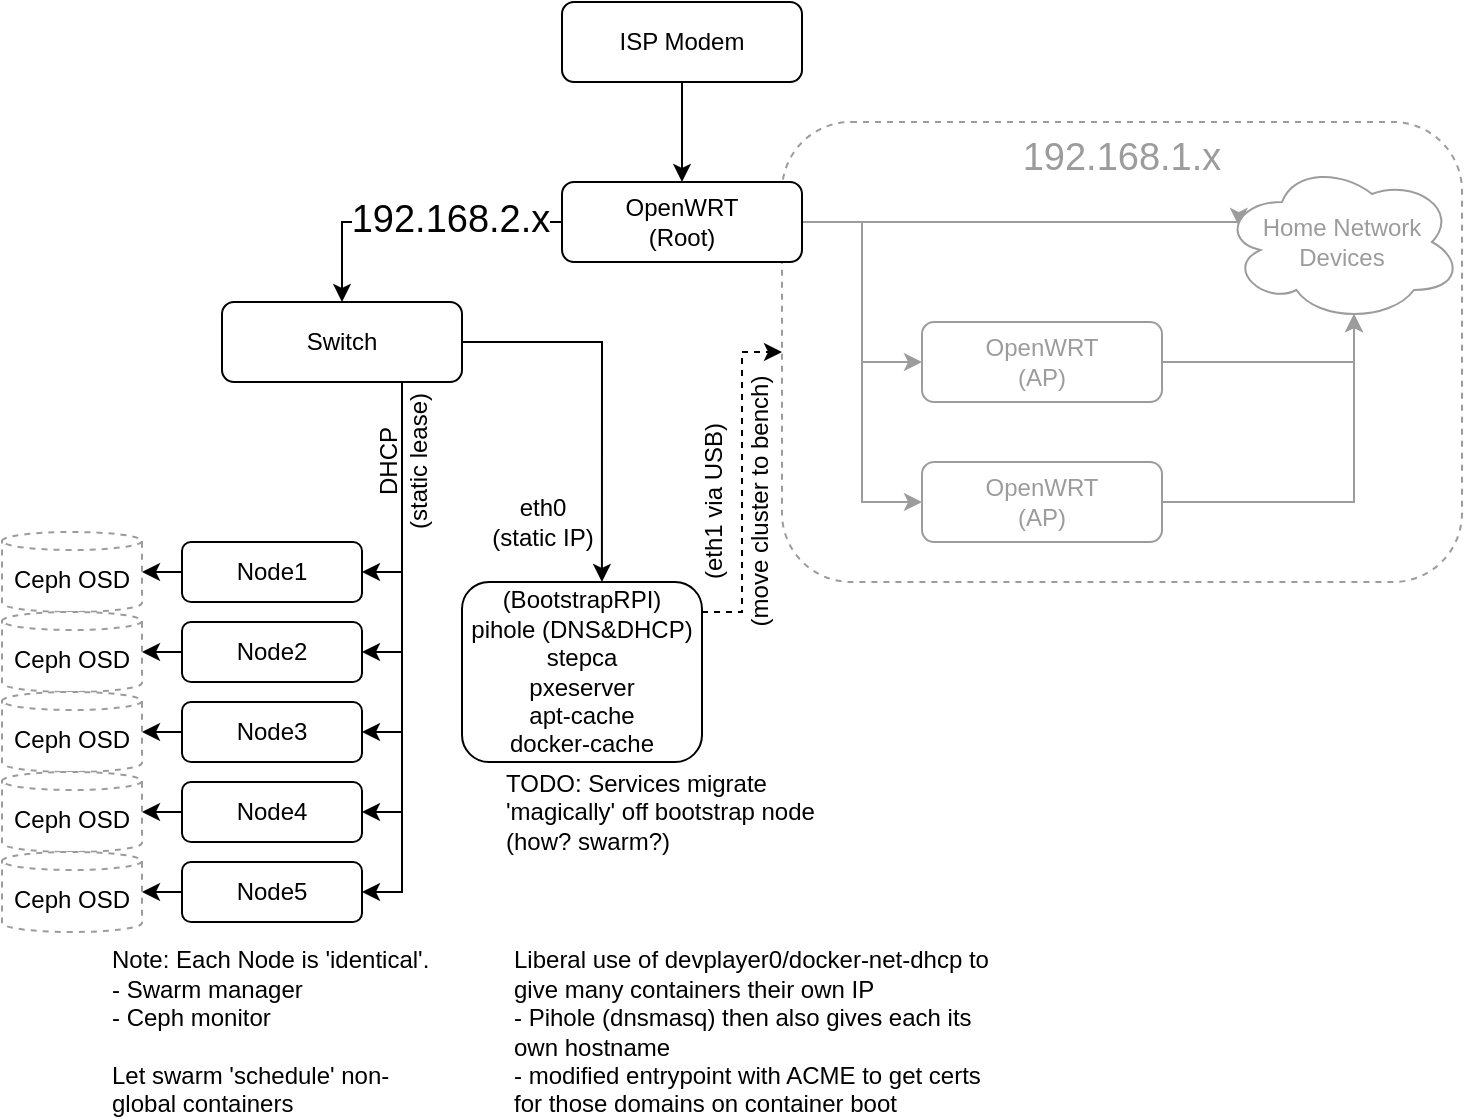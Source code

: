 <mxfile version="20.8.16" type="device"><diagram name="Page-1" id="9A-xRlayf-j3tVX1UPTP"><mxGraphModel dx="954" dy="674" grid="0" gridSize="10" guides="1" tooltips="1" connect="1" arrows="1" fold="1" page="1" pageScale="1" pageWidth="850" pageHeight="1100" math="0" shadow="0"><root><mxCell id="0"/><mxCell id="1" parent="0"/><mxCell id="NycsXMfxMbo0dUTIEvEJ-13" value="&lt;font style=&quot;font-size: 19px;&quot;&gt;192.168.1.x&lt;/font&gt;" style="rounded=1;whiteSpace=wrap;html=1;verticalAlign=top;dashed=1;fontColor=#9C9C9C;strokeColor=#9C9C9C;" vertex="1" parent="1"><mxGeometry x="440" y="180" width="340" height="230" as="geometry"/></mxCell><mxCell id="NycsXMfxMbo0dUTIEvEJ-8" style="edgeStyle=orthogonalEdgeStyle;rounded=0;orthogonalLoop=1;jettySize=auto;html=1;entryX=0;entryY=0.5;entryDx=0;entryDy=0;fontColor=#9C9C9C;strokeColor=#9C9C9C;" edge="1" parent="1" source="NycsXMfxMbo0dUTIEvEJ-1" target="NycsXMfxMbo0dUTIEvEJ-6"><mxGeometry relative="1" as="geometry"/></mxCell><mxCell id="NycsXMfxMbo0dUTIEvEJ-9" style="edgeStyle=orthogonalEdgeStyle;rounded=0;orthogonalLoop=1;jettySize=auto;html=1;entryX=0;entryY=0.5;entryDx=0;entryDy=0;fontColor=#9C9C9C;strokeColor=#9C9C9C;" edge="1" parent="1" source="NycsXMfxMbo0dUTIEvEJ-1" target="NycsXMfxMbo0dUTIEvEJ-5"><mxGeometry relative="1" as="geometry"/></mxCell><mxCell id="NycsXMfxMbo0dUTIEvEJ-12" style="edgeStyle=orthogonalEdgeStyle;rounded=0;orthogonalLoop=1;jettySize=auto;html=1;entryX=0.07;entryY=0.4;entryDx=0;entryDy=0;entryPerimeter=0;fontColor=#9C9C9C;strokeColor=#9C9C9C;" edge="1" parent="1" source="NycsXMfxMbo0dUTIEvEJ-1" target="NycsXMfxMbo0dUTIEvEJ-7"><mxGeometry relative="1" as="geometry"><Array as="points"><mxPoint x="668" y="230"/></Array></mxGeometry></mxCell><mxCell id="NycsXMfxMbo0dUTIEvEJ-16" style="edgeStyle=orthogonalEdgeStyle;rounded=0;orthogonalLoop=1;jettySize=auto;html=1;fontSize=19;" edge="1" parent="1" source="NycsXMfxMbo0dUTIEvEJ-1" target="NycsXMfxMbo0dUTIEvEJ-20"><mxGeometry relative="1" as="geometry"/></mxCell><mxCell id="NycsXMfxMbo0dUTIEvEJ-17" value="192.168.2.x" style="edgeLabel;html=1;align=center;verticalAlign=middle;resizable=0;points=[];fontSize=19;" vertex="1" connectable="0" parent="NycsXMfxMbo0dUTIEvEJ-16"><mxGeometry x="-0.25" y="-1" relative="1" as="geometry"><mxPoint as="offset"/></mxGeometry></mxCell><mxCell id="NycsXMfxMbo0dUTIEvEJ-1" value="OpenWRT&lt;br&gt;(Root)" style="rounded=1;whiteSpace=wrap;html=1;" vertex="1" parent="1"><mxGeometry x="330" y="210" width="120" height="40" as="geometry"/></mxCell><mxCell id="NycsXMfxMbo0dUTIEvEJ-4" style="edgeStyle=orthogonalEdgeStyle;rounded=0;orthogonalLoop=1;jettySize=auto;html=1;entryX=0.5;entryY=0;entryDx=0;entryDy=0;" edge="1" parent="1" source="NycsXMfxMbo0dUTIEvEJ-3" target="NycsXMfxMbo0dUTIEvEJ-1"><mxGeometry relative="1" as="geometry"/></mxCell><mxCell id="NycsXMfxMbo0dUTIEvEJ-3" value="ISP Modem" style="rounded=1;whiteSpace=wrap;html=1;" vertex="1" parent="1"><mxGeometry x="330" y="120" width="120" height="40" as="geometry"/></mxCell><mxCell id="NycsXMfxMbo0dUTIEvEJ-11" style="edgeStyle=orthogonalEdgeStyle;rounded=0;orthogonalLoop=1;jettySize=auto;html=1;entryX=0.55;entryY=0.95;entryDx=0;entryDy=0;entryPerimeter=0;fontColor=#9C9C9C;strokeColor=#9C9C9C;" edge="1" parent="1" source="NycsXMfxMbo0dUTIEvEJ-5" target="NycsXMfxMbo0dUTIEvEJ-7"><mxGeometry relative="1" as="geometry"/></mxCell><mxCell id="NycsXMfxMbo0dUTIEvEJ-5" value="OpenWRT&lt;br&gt;(AP)" style="rounded=1;whiteSpace=wrap;html=1;fontColor=#9C9C9C;strokeColor=#9C9C9C;" vertex="1" parent="1"><mxGeometry x="510" y="350" width="120" height="40" as="geometry"/></mxCell><mxCell id="NycsXMfxMbo0dUTIEvEJ-10" style="edgeStyle=orthogonalEdgeStyle;rounded=0;orthogonalLoop=1;jettySize=auto;html=1;entryX=0.55;entryY=0.95;entryDx=0;entryDy=0;entryPerimeter=0;fontColor=#9C9C9C;strokeColor=#9C9C9C;" edge="1" parent="1" source="NycsXMfxMbo0dUTIEvEJ-6" target="NycsXMfxMbo0dUTIEvEJ-7"><mxGeometry relative="1" as="geometry"><Array as="points"><mxPoint x="726" y="300"/></Array></mxGeometry></mxCell><mxCell id="NycsXMfxMbo0dUTIEvEJ-6" value="OpenWRT&lt;br&gt;(AP)" style="rounded=1;whiteSpace=wrap;html=1;fontColor=#9C9C9C;strokeColor=#9C9C9C;" vertex="1" parent="1"><mxGeometry x="510" y="280" width="120" height="40" as="geometry"/></mxCell><mxCell id="NycsXMfxMbo0dUTIEvEJ-7" value="Home Network&lt;br&gt;Devices" style="ellipse;shape=cloud;whiteSpace=wrap;html=1;fontColor=#9C9C9C;strokeColor=#9C9C9C;" vertex="1" parent="1"><mxGeometry x="660" y="200" width="120" height="80" as="geometry"/></mxCell><mxCell id="NycsXMfxMbo0dUTIEvEJ-19" style="edgeStyle=orthogonalEdgeStyle;rounded=0;orthogonalLoop=1;jettySize=auto;html=1;fontSize=19;dashed=1;" edge="1" parent="1" source="NycsXMfxMbo0dUTIEvEJ-15" target="NycsXMfxMbo0dUTIEvEJ-13"><mxGeometry relative="1" as="geometry"><Array as="points"><mxPoint x="420" y="425"/><mxPoint x="420" y="295"/></Array></mxGeometry></mxCell><mxCell id="NycsXMfxMbo0dUTIEvEJ-15" value="(BootstrapRPI)&lt;br&gt;pihole (DNS&amp;amp;DHCP)&lt;br&gt;stepca&lt;br&gt;pxeserver&lt;br&gt;apt-cache&lt;br&gt;docker-cache" style="rounded=1;whiteSpace=wrap;html=1;" vertex="1" parent="1"><mxGeometry x="280" y="410" width="120" height="90" as="geometry"/></mxCell><mxCell id="NycsXMfxMbo0dUTIEvEJ-22" style="edgeStyle=orthogonalEdgeStyle;rounded=0;orthogonalLoop=1;jettySize=auto;html=1;entryX=0.583;entryY=0;entryDx=0;entryDy=0;entryPerimeter=0;fontSize=19;" edge="1" parent="1" source="NycsXMfxMbo0dUTIEvEJ-20" target="NycsXMfxMbo0dUTIEvEJ-15"><mxGeometry relative="1" as="geometry"><Array as="points"><mxPoint x="350" y="290"/></Array></mxGeometry></mxCell><mxCell id="NycsXMfxMbo0dUTIEvEJ-24" value="eth0&lt;br&gt;(static IP)" style="edgeLabel;html=1;align=center;verticalAlign=middle;resizable=0;points=[];fontSize=12;" vertex="1" connectable="0" parent="NycsXMfxMbo0dUTIEvEJ-22"><mxGeometry x="0.071" y="4" relative="1" as="geometry"><mxPoint x="-34" y="58" as="offset"/></mxGeometry></mxCell><mxCell id="NycsXMfxMbo0dUTIEvEJ-32" style="edgeStyle=orthogonalEdgeStyle;rounded=0;orthogonalLoop=1;jettySize=auto;html=1;exitX=0.75;exitY=1;exitDx=0;exitDy=0;entryX=1;entryY=0.5;entryDx=0;entryDy=0;strokeColor=#000000;fontSize=12;fontColor=#9C9C9C;" edge="1" parent="1" source="NycsXMfxMbo0dUTIEvEJ-20" target="NycsXMfxMbo0dUTIEvEJ-30"><mxGeometry relative="1" as="geometry"/></mxCell><mxCell id="NycsXMfxMbo0dUTIEvEJ-33" style="edgeStyle=orthogonalEdgeStyle;rounded=0;orthogonalLoop=1;jettySize=auto;html=1;exitX=0.75;exitY=1;exitDx=0;exitDy=0;entryX=1;entryY=0.5;entryDx=0;entryDy=0;strokeColor=#000000;fontSize=12;fontColor=#9C9C9C;" edge="1" parent="1" source="NycsXMfxMbo0dUTIEvEJ-20" target="NycsXMfxMbo0dUTIEvEJ-29"><mxGeometry relative="1" as="geometry"/></mxCell><mxCell id="NycsXMfxMbo0dUTIEvEJ-34" value="&lt;font color=&quot;#000000&quot;&gt;DHCP&lt;br&gt;(static lease)&lt;br&gt;&lt;/font&gt;" style="edgeLabel;html=1;align=center;verticalAlign=middle;resizable=0;points=[];fontSize=12;fontColor=#9C9C9C;rotation=270;" vertex="1" connectable="0" parent="NycsXMfxMbo0dUTIEvEJ-33"><mxGeometry x="-0.745" y="2" relative="1" as="geometry"><mxPoint x="-2" y="10" as="offset"/></mxGeometry></mxCell><mxCell id="NycsXMfxMbo0dUTIEvEJ-35" style="edgeStyle=orthogonalEdgeStyle;rounded=0;orthogonalLoop=1;jettySize=auto;html=1;exitX=0.75;exitY=1;exitDx=0;exitDy=0;entryX=1;entryY=0.5;entryDx=0;entryDy=0;strokeColor=#000000;fontSize=12;fontColor=#000000;" edge="1" parent="1" source="NycsXMfxMbo0dUTIEvEJ-20" target="NycsXMfxMbo0dUTIEvEJ-28"><mxGeometry relative="1" as="geometry"/></mxCell><mxCell id="NycsXMfxMbo0dUTIEvEJ-36" style="edgeStyle=orthogonalEdgeStyle;rounded=0;orthogonalLoop=1;jettySize=auto;html=1;exitX=0.75;exitY=1;exitDx=0;exitDy=0;entryX=1;entryY=0.5;entryDx=0;entryDy=0;strokeColor=#000000;fontSize=12;fontColor=#000000;" edge="1" parent="1" source="NycsXMfxMbo0dUTIEvEJ-20" target="NycsXMfxMbo0dUTIEvEJ-27"><mxGeometry relative="1" as="geometry"/></mxCell><mxCell id="NycsXMfxMbo0dUTIEvEJ-37" style="edgeStyle=orthogonalEdgeStyle;rounded=0;orthogonalLoop=1;jettySize=auto;html=1;exitX=0.75;exitY=1;exitDx=0;exitDy=0;entryX=1;entryY=0.5;entryDx=0;entryDy=0;strokeColor=#000000;fontSize=12;fontColor=#000000;" edge="1" parent="1" source="NycsXMfxMbo0dUTIEvEJ-20" target="NycsXMfxMbo0dUTIEvEJ-25"><mxGeometry relative="1" as="geometry"/></mxCell><mxCell id="NycsXMfxMbo0dUTIEvEJ-20" value="Switch" style="rounded=1;whiteSpace=wrap;html=1;" vertex="1" parent="1"><mxGeometry x="160" y="270" width="120" height="40" as="geometry"/></mxCell><mxCell id="NycsXMfxMbo0dUTIEvEJ-21" value="&lt;font style=&quot;font-size: 12px;&quot;&gt;(eth1 via USB)&lt;br&gt;(move cluster to bench)&lt;br&gt;&lt;/font&gt;" style="text;html=1;align=center;verticalAlign=middle;resizable=0;points=[];autosize=1;strokeColor=none;fillColor=none;fontSize=19;rotation=270;" vertex="1" parent="1"><mxGeometry x="340" y="340" width="150" height="60" as="geometry"/></mxCell><mxCell id="NycsXMfxMbo0dUTIEvEJ-47" style="edgeStyle=orthogonalEdgeStyle;rounded=0;orthogonalLoop=1;jettySize=auto;html=1;exitX=0;exitY=0.5;exitDx=0;exitDy=0;entryX=1;entryY=0.5;entryDx=0;entryDy=0;entryPerimeter=0;strokeColor=#000000;fontSize=12;fontColor=#000000;" edge="1" parent="1" source="NycsXMfxMbo0dUTIEvEJ-25" target="NycsXMfxMbo0dUTIEvEJ-40"><mxGeometry relative="1" as="geometry"/></mxCell><mxCell id="NycsXMfxMbo0dUTIEvEJ-25" value="Node1" style="rounded=1;whiteSpace=wrap;html=1;" vertex="1" parent="1"><mxGeometry x="140" y="390" width="90" height="30" as="geometry"/></mxCell><mxCell id="NycsXMfxMbo0dUTIEvEJ-48" style="edgeStyle=orthogonalEdgeStyle;rounded=0;orthogonalLoop=1;jettySize=auto;html=1;exitX=0;exitY=0.5;exitDx=0;exitDy=0;entryX=1;entryY=0.5;entryDx=0;entryDy=0;entryPerimeter=0;strokeColor=#000000;fontSize=12;fontColor=#000000;" edge="1" parent="1" source="NycsXMfxMbo0dUTIEvEJ-27" target="NycsXMfxMbo0dUTIEvEJ-41"><mxGeometry relative="1" as="geometry"/></mxCell><mxCell id="NycsXMfxMbo0dUTIEvEJ-27" value="Node2" style="rounded=1;whiteSpace=wrap;html=1;" vertex="1" parent="1"><mxGeometry x="140" y="430" width="90" height="30" as="geometry"/></mxCell><mxCell id="NycsXMfxMbo0dUTIEvEJ-49" style="edgeStyle=orthogonalEdgeStyle;rounded=0;orthogonalLoop=1;jettySize=auto;html=1;exitX=0;exitY=0.5;exitDx=0;exitDy=0;entryX=1;entryY=0.5;entryDx=0;entryDy=0;entryPerimeter=0;strokeColor=#000000;fontSize=12;fontColor=#000000;" edge="1" parent="1" source="NycsXMfxMbo0dUTIEvEJ-28" target="NycsXMfxMbo0dUTIEvEJ-43"><mxGeometry relative="1" as="geometry"/></mxCell><mxCell id="NycsXMfxMbo0dUTIEvEJ-28" value="Node3" style="rounded=1;whiteSpace=wrap;html=1;" vertex="1" parent="1"><mxGeometry x="140" y="470" width="90" height="30" as="geometry"/></mxCell><mxCell id="NycsXMfxMbo0dUTIEvEJ-52" style="edgeStyle=orthogonalEdgeStyle;rounded=0;orthogonalLoop=1;jettySize=auto;html=1;exitX=0;exitY=0.5;exitDx=0;exitDy=0;entryX=1;entryY=0.5;entryDx=0;entryDy=0;entryPerimeter=0;strokeColor=#000000;fontSize=12;fontColor=#000000;" edge="1" parent="1" source="NycsXMfxMbo0dUTIEvEJ-29" target="NycsXMfxMbo0dUTIEvEJ-44"><mxGeometry relative="1" as="geometry"/></mxCell><mxCell id="NycsXMfxMbo0dUTIEvEJ-29" value="Node4" style="rounded=1;whiteSpace=wrap;html=1;" vertex="1" parent="1"><mxGeometry x="140" y="510" width="90" height="30" as="geometry"/></mxCell><mxCell id="NycsXMfxMbo0dUTIEvEJ-53" style="edgeStyle=orthogonalEdgeStyle;rounded=0;orthogonalLoop=1;jettySize=auto;html=1;exitX=0;exitY=0.5;exitDx=0;exitDy=0;entryX=1;entryY=0.5;entryDx=0;entryDy=0;entryPerimeter=0;strokeColor=#000000;fontSize=12;fontColor=#000000;" edge="1" parent="1" source="NycsXMfxMbo0dUTIEvEJ-30" target="NycsXMfxMbo0dUTIEvEJ-45"><mxGeometry relative="1" as="geometry"/></mxCell><mxCell id="NycsXMfxMbo0dUTIEvEJ-30" value="Node5" style="rounded=1;whiteSpace=wrap;html=1;" vertex="1" parent="1"><mxGeometry x="140" y="550" width="90" height="30" as="geometry"/></mxCell><mxCell id="NycsXMfxMbo0dUTIEvEJ-38" value="TODO: Services migrate 'magically' off bootstrap node (how? swarm?)" style="text;html=1;strokeColor=none;fillColor=none;align=left;verticalAlign=middle;whiteSpace=wrap;rounded=0;fontSize=12;fontColor=#000000;" vertex="1" parent="1"><mxGeometry x="300" y="510" width="165" height="30" as="geometry"/></mxCell><mxCell id="NycsXMfxMbo0dUTIEvEJ-40" value="Ceph OSD" style="shape=cylinder3;whiteSpace=wrap;html=1;boundedLbl=1;backgroundOutline=1;size=4.5;dashed=1;strokeColor=#9C9C9C;fontSize=12;fontColor=#000000;" vertex="1" parent="1"><mxGeometry x="50" y="385" width="70" height="40" as="geometry"/></mxCell><mxCell id="NycsXMfxMbo0dUTIEvEJ-41" value="Ceph OSD" style="shape=cylinder3;whiteSpace=wrap;html=1;boundedLbl=1;backgroundOutline=1;size=4.5;dashed=1;strokeColor=#9C9C9C;fontSize=12;fontColor=#000000;" vertex="1" parent="1"><mxGeometry x="50" y="425" width="70" height="40" as="geometry"/></mxCell><mxCell id="NycsXMfxMbo0dUTIEvEJ-43" value="Ceph OSD" style="shape=cylinder3;whiteSpace=wrap;html=1;boundedLbl=1;backgroundOutline=1;size=4.5;dashed=1;strokeColor=#9C9C9C;fontSize=12;fontColor=#000000;" vertex="1" parent="1"><mxGeometry x="50" y="465" width="70" height="40" as="geometry"/></mxCell><mxCell id="NycsXMfxMbo0dUTIEvEJ-44" value="Ceph OSD" style="shape=cylinder3;whiteSpace=wrap;html=1;boundedLbl=1;backgroundOutline=1;size=4.5;dashed=1;strokeColor=#9C9C9C;fontSize=12;fontColor=#000000;" vertex="1" parent="1"><mxGeometry x="50" y="505" width="70" height="40" as="geometry"/></mxCell><mxCell id="NycsXMfxMbo0dUTIEvEJ-45" value="Ceph OSD" style="shape=cylinder3;whiteSpace=wrap;html=1;boundedLbl=1;backgroundOutline=1;size=4.5;dashed=1;strokeColor=#9C9C9C;fontSize=12;fontColor=#000000;" vertex="1" parent="1"><mxGeometry x="50" y="545" width="70" height="40" as="geometry"/></mxCell><mxCell id="NycsXMfxMbo0dUTIEvEJ-51" value="Note: Each Node is 'identical'.&lt;br&gt;- Swarm manager&lt;br&gt;- Ceph monitor&lt;br&gt;&lt;br&gt;Let swarm 'schedule' non-global containers" style="text;html=1;strokeColor=none;fillColor=none;align=left;verticalAlign=middle;whiteSpace=wrap;rounded=0;fontSize=12;fontColor=#000000;" vertex="1" parent="1"><mxGeometry x="102.5" y="620" width="165" height="30" as="geometry"/></mxCell><mxCell id="NycsXMfxMbo0dUTIEvEJ-54" value="Liberal use of devplayer0/docker-net-dhcp to give many containers their own IP&lt;br&gt;- Pihole (dnsmasq) then also gives each its own hostname&lt;br&gt;- modified entrypoint with ACME to get certs for those domains on container boot&amp;nbsp;" style="text;html=1;strokeColor=none;fillColor=none;align=left;verticalAlign=middle;whiteSpace=wrap;rounded=0;fontSize=12;fontColor=#000000;" vertex="1" parent="1"><mxGeometry x="304" y="610" width="242.5" height="50" as="geometry"/></mxCell></root></mxGraphModel></diagram></mxfile>